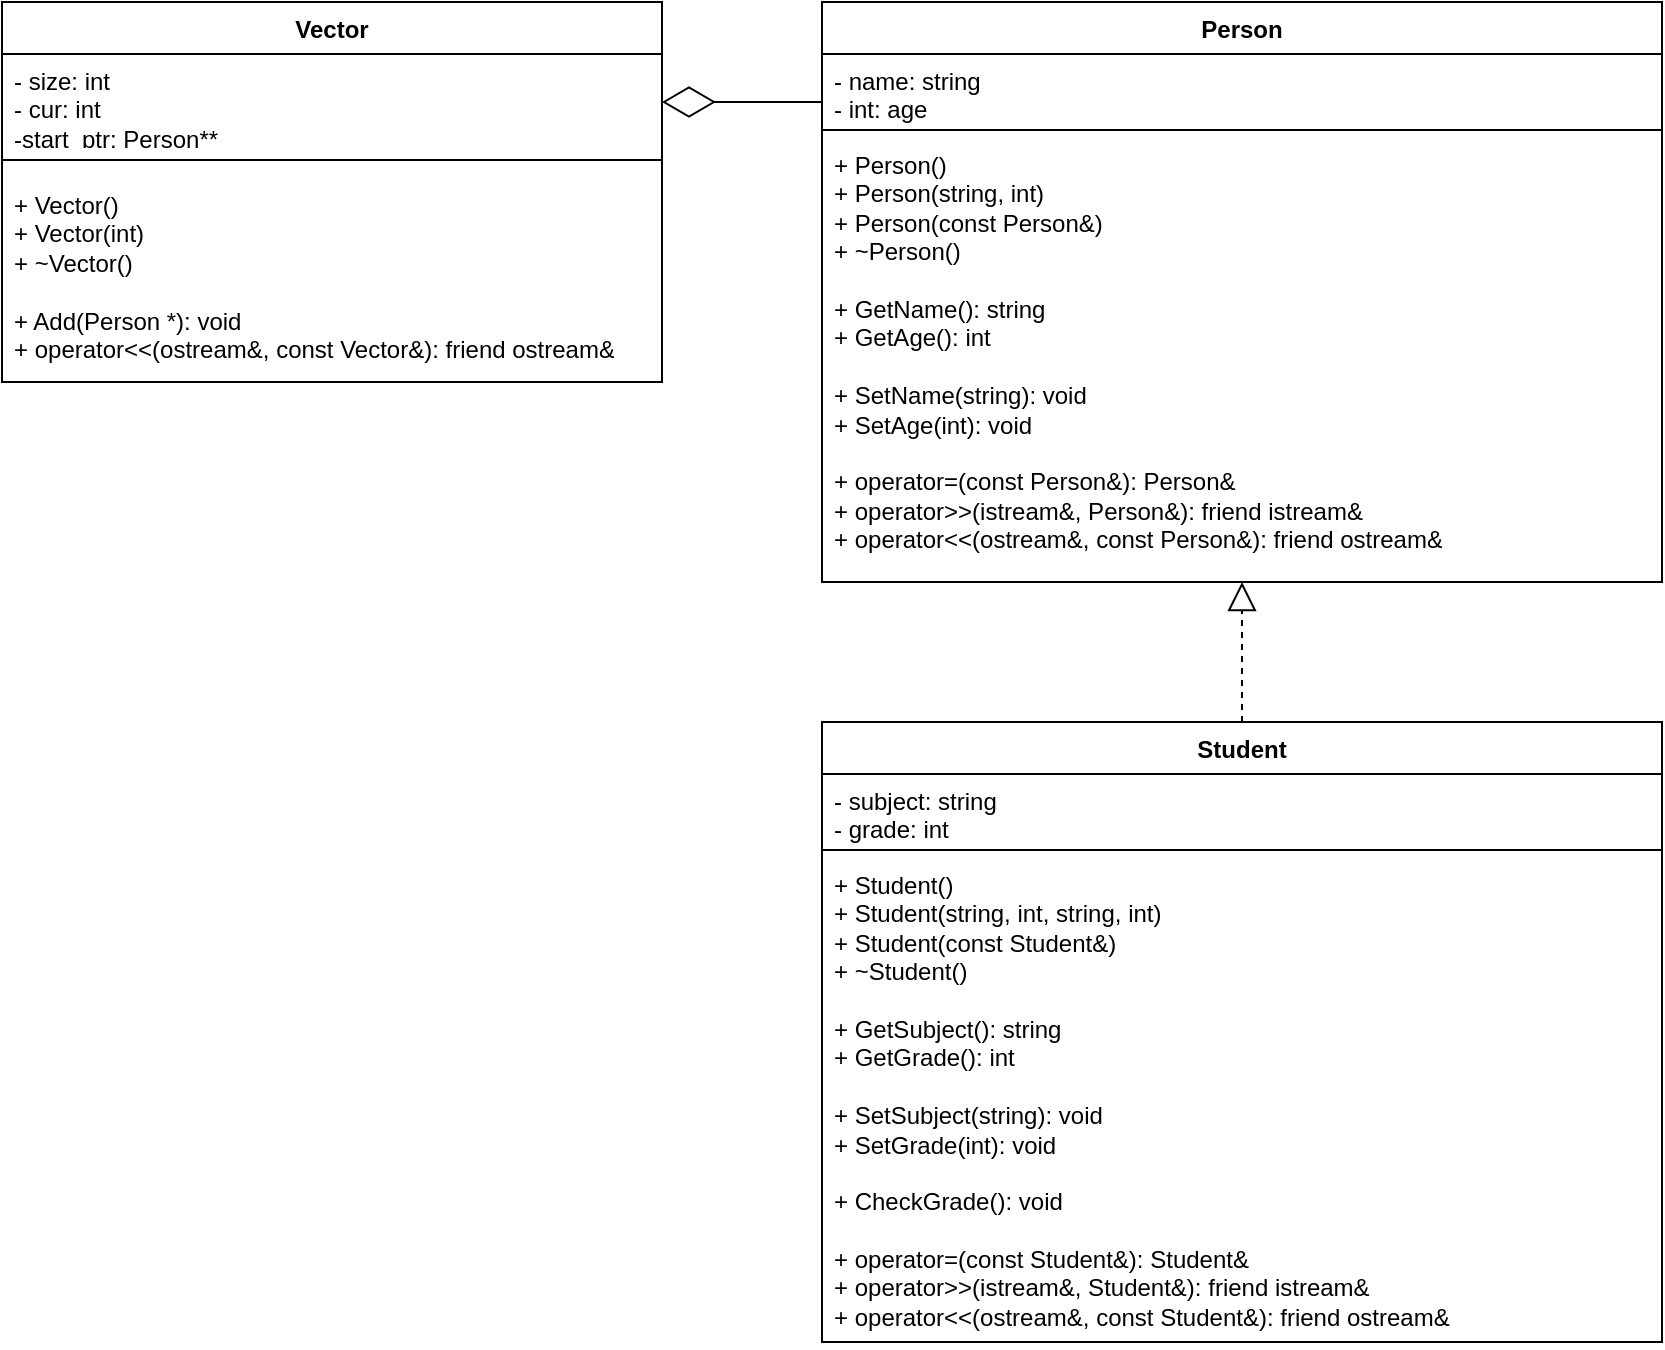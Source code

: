 <mxfile version="24.2.5" type="device">
  <diagram name="Страница — 1" id="UGgssVRaf6yeg5YpuxeJ">
    <mxGraphModel dx="2176" dy="2386" grid="1" gridSize="10" guides="1" tooltips="1" connect="1" arrows="1" fold="1" page="1" pageScale="1" pageWidth="827" pageHeight="1169" math="0" shadow="0">
      <root>
        <mxCell id="0" />
        <mxCell id="1" parent="0" />
        <mxCell id="FUp5SoC3ctOy4zWgLU7d-1" value="Person" style="swimlane;fontStyle=1;align=center;verticalAlign=top;childLayout=stackLayout;horizontal=1;startSize=26;horizontalStack=0;resizeParent=1;resizeParentMax=0;resizeLast=0;collapsible=1;marginBottom=0;whiteSpace=wrap;html=1;" parent="1" vertex="1">
          <mxGeometry x="170" y="360" width="420" height="290" as="geometry" />
        </mxCell>
        <mxCell id="FUp5SoC3ctOy4zWgLU7d-2" value="- name: string&lt;div&gt;- int: age&lt;/div&gt;" style="text;strokeColor=none;fillColor=none;align=left;verticalAlign=top;spacingLeft=4;spacingRight=4;overflow=hidden;rotatable=0;points=[[0,0.5],[1,0.5]];portConstraint=eastwest;whiteSpace=wrap;html=1;" parent="FUp5SoC3ctOy4zWgLU7d-1" vertex="1">
          <mxGeometry y="26" width="420" height="34" as="geometry" />
        </mxCell>
        <mxCell id="FUp5SoC3ctOy4zWgLU7d-3" value="" style="line;strokeWidth=1;fillColor=none;align=left;verticalAlign=middle;spacingTop=-1;spacingLeft=3;spacingRight=3;rotatable=0;labelPosition=right;points=[];portConstraint=eastwest;strokeColor=inherit;" parent="FUp5SoC3ctOy4zWgLU7d-1" vertex="1">
          <mxGeometry y="60" width="420" height="8" as="geometry" />
        </mxCell>
        <mxCell id="FUp5SoC3ctOy4zWgLU7d-4" value="&lt;div&gt;+ Person()&lt;/div&gt;&lt;div&gt;+ Person(string, int)&lt;/div&gt;&lt;div&gt;+ Person(const Person&amp;amp;)&lt;/div&gt;&lt;div&gt;+ ~Person()&lt;/div&gt;&lt;div&gt;&lt;br&gt;&lt;/div&gt;&lt;div&gt;+ GetName():&amp;nbsp;&lt;span style=&quot;background-color: initial;&quot;&gt;string&lt;/span&gt;&lt;/div&gt;&lt;div&gt;+ GetAge():&amp;nbsp;&lt;span style=&quot;background-color: initial;&quot;&gt;int&lt;/span&gt;&lt;/div&gt;&lt;div&gt;&lt;br&gt;&lt;/div&gt;&lt;div&gt;+ SetName(string):&amp;nbsp;&lt;span style=&quot;background-color: initial;&quot;&gt;void&lt;/span&gt;&lt;/div&gt;&lt;div&gt;+ SetAge(int):&amp;nbsp;&lt;span style=&quot;background-color: initial;&quot;&gt;void&lt;/span&gt;&lt;/div&gt;&lt;div&gt;&lt;br&gt;&lt;/div&gt;&lt;div&gt;+ operator=(const Person&amp;amp;):&amp;nbsp;&lt;span style=&quot;background-color: initial;&quot;&gt;Person&amp;amp;&lt;/span&gt;&lt;/div&gt;&lt;div&gt;+ operator&amp;gt;&amp;gt;(istream&amp;amp;, Person&amp;amp;):&amp;nbsp;&lt;span style=&quot;background-color: initial;&quot;&gt;friend istream&amp;amp;&lt;/span&gt;&lt;/div&gt;&lt;div&gt;+ operator&amp;lt;&amp;lt;(ostream&amp;amp;, const Person&amp;amp;):&amp;nbsp;&lt;span style=&quot;background-color: initial;&quot;&gt;friend ostream&amp;amp;&lt;/span&gt;&lt;/div&gt;" style="text;strokeColor=none;fillColor=none;align=left;verticalAlign=top;spacingLeft=4;spacingRight=4;overflow=hidden;rotatable=0;points=[[0,0.5],[1,0.5]];portConstraint=eastwest;whiteSpace=wrap;html=1;" parent="FUp5SoC3ctOy4zWgLU7d-1" vertex="1">
          <mxGeometry y="68" width="420" height="222" as="geometry" />
        </mxCell>
        <mxCell id="FUp5SoC3ctOy4zWgLU7d-5" value="Student" style="swimlane;fontStyle=1;align=center;verticalAlign=top;childLayout=stackLayout;horizontal=1;startSize=26;horizontalStack=0;resizeParent=1;resizeParentMax=0;resizeLast=0;collapsible=1;marginBottom=0;whiteSpace=wrap;html=1;" parent="1" vertex="1">
          <mxGeometry x="170" y="720" width="420" height="310" as="geometry" />
        </mxCell>
        <mxCell id="FUp5SoC3ctOy4zWgLU7d-6" value="- subject: string&lt;div&gt;- grade: int&lt;/div&gt;" style="text;strokeColor=none;fillColor=none;align=left;verticalAlign=top;spacingLeft=4;spacingRight=4;overflow=hidden;rotatable=0;points=[[0,0.5],[1,0.5]];portConstraint=eastwest;whiteSpace=wrap;html=1;" parent="FUp5SoC3ctOy4zWgLU7d-5" vertex="1">
          <mxGeometry y="26" width="420" height="34" as="geometry" />
        </mxCell>
        <mxCell id="FUp5SoC3ctOy4zWgLU7d-7" value="" style="line;strokeWidth=1;fillColor=none;align=left;verticalAlign=middle;spacingTop=-1;spacingLeft=3;spacingRight=3;rotatable=0;labelPosition=right;points=[];portConstraint=eastwest;strokeColor=inherit;" parent="FUp5SoC3ctOy4zWgLU7d-5" vertex="1">
          <mxGeometry y="60" width="420" height="8" as="geometry" />
        </mxCell>
        <mxCell id="FUp5SoC3ctOy4zWgLU7d-8" value="&lt;div&gt;+ Student()&lt;/div&gt;&lt;div&gt;+ Student(string, int, string, int)&lt;/div&gt;&lt;div&gt;+ Student(const Student&amp;amp;)&lt;/div&gt;&lt;div&gt;+ ~Student()&lt;/div&gt;&lt;div&gt;&lt;br&gt;&lt;/div&gt;&lt;div&gt;+ GetSubject():&amp;nbsp;&lt;span style=&quot;background-color: initial;&quot;&gt;string&lt;/span&gt;&lt;/div&gt;&lt;div&gt;+ GetGrade():&lt;span style=&quot;background-color: initial;&quot;&gt;&amp;nbsp;&lt;/span&gt;&lt;span style=&quot;background-color: initial;&quot;&gt;int&lt;/span&gt;&lt;/div&gt;&lt;div&gt;&lt;br&gt;&lt;/div&gt;&lt;div&gt;+ SetSubject(string):&lt;span style=&quot;background-color: initial;&quot;&gt;&amp;nbsp;&lt;/span&gt;&lt;span style=&quot;background-color: initial;&quot;&gt;void&lt;/span&gt;&lt;/div&gt;&lt;div&gt;+ SetGrade(int):&lt;span style=&quot;background-color: initial;&quot;&gt;&amp;nbsp;&lt;/span&gt;&lt;span style=&quot;background-color: initial;&quot;&gt;void&lt;/span&gt;&lt;/div&gt;&lt;div&gt;&lt;br&gt;&lt;/div&gt;&lt;div&gt;+ CheckGrade():&lt;span style=&quot;background-color: initial;&quot;&gt;&amp;nbsp;&lt;/span&gt;&lt;span style=&quot;background-color: initial;&quot;&gt;void&lt;/span&gt;&lt;/div&gt;&lt;div&gt;&lt;br&gt;&lt;/div&gt;&lt;div&gt;+ operator=(const Student&amp;amp;):&lt;span style=&quot;background-color: initial;&quot;&gt;&amp;nbsp;&lt;/span&gt;&lt;span style=&quot;background-color: initial;&quot;&gt;Student&amp;amp;&lt;/span&gt;&lt;/div&gt;&lt;div&gt;+ operator&amp;gt;&amp;gt;(istream&amp;amp;, Student&amp;amp;):&lt;span style=&quot;background-color: initial;&quot;&gt;&amp;nbsp;&lt;/span&gt;&lt;span style=&quot;background-color: initial;&quot;&gt;friend istream&amp;amp;&lt;/span&gt;&lt;/div&gt;&lt;div&gt;+ operator&amp;lt;&amp;lt;(ostream&amp;amp;, const Student&amp;amp;):&lt;span style=&quot;background-color: initial;&quot;&gt;&amp;nbsp;&lt;/span&gt;&lt;span style=&quot;background-color: initial;&quot;&gt;friend ostream&amp;amp;&lt;/span&gt;&lt;/div&gt;" style="text;strokeColor=none;fillColor=none;align=left;verticalAlign=top;spacingLeft=4;spacingRight=4;overflow=hidden;rotatable=0;points=[[0,0.5],[1,0.5]];portConstraint=eastwest;whiteSpace=wrap;html=1;" parent="FUp5SoC3ctOy4zWgLU7d-5" vertex="1">
          <mxGeometry y="68" width="420" height="242" as="geometry" />
        </mxCell>
        <mxCell id="FUp5SoC3ctOy4zWgLU7d-9" value="" style="endArrow=block;dashed=1;endFill=0;endSize=12;html=1;rounded=0;exitX=0.5;exitY=0;exitDx=0;exitDy=0;" parent="1" source="FUp5SoC3ctOy4zWgLU7d-5" edge="1">
          <mxGeometry width="160" relative="1" as="geometry">
            <mxPoint x="270" y="650" as="sourcePoint" />
            <mxPoint x="380" y="650" as="targetPoint" />
          </mxGeometry>
        </mxCell>
        <mxCell id="Ufi74pXc2_S6HFB5Gtsz-1" value="" style="endArrow=diamondThin;endFill=0;endSize=24;html=1;rounded=0;entryX=1;entryY=0.5;entryDx=0;entryDy=0;exitX=0;exitY=0.25;exitDx=0;exitDy=0;" edge="1" parent="1">
          <mxGeometry width="160" relative="1" as="geometry">
            <mxPoint x="170" y="410" as="sourcePoint" />
            <mxPoint x="90" y="410" as="targetPoint" />
          </mxGeometry>
        </mxCell>
        <mxCell id="Ufi74pXc2_S6HFB5Gtsz-2" value="Vector" style="swimlane;fontStyle=1;align=center;verticalAlign=top;childLayout=stackLayout;horizontal=1;startSize=26;horizontalStack=0;resizeParent=1;resizeParentMax=0;resizeLast=0;collapsible=1;marginBottom=0;whiteSpace=wrap;html=1;" vertex="1" parent="1">
          <mxGeometry x="-240" y="360" width="330" height="190" as="geometry" />
        </mxCell>
        <mxCell id="Ufi74pXc2_S6HFB5Gtsz-3" value="- size: int&lt;div&gt;- cur: int&lt;/div&gt;&lt;div&gt;-start_ptr: Person**&lt;/div&gt;" style="text;strokeColor=none;fillColor=none;align=left;verticalAlign=top;spacingLeft=4;spacingRight=4;overflow=hidden;rotatable=0;points=[[0,0.5],[1,0.5]];portConstraint=eastwest;whiteSpace=wrap;html=1;" vertex="1" parent="Ufi74pXc2_S6HFB5Gtsz-2">
          <mxGeometry y="26" width="330" height="44" as="geometry" />
        </mxCell>
        <mxCell id="Ufi74pXc2_S6HFB5Gtsz-4" value="" style="line;strokeWidth=1;fillColor=none;align=left;verticalAlign=middle;spacingTop=-1;spacingLeft=3;spacingRight=3;rotatable=0;labelPosition=right;points=[];portConstraint=eastwest;strokeColor=inherit;" vertex="1" parent="Ufi74pXc2_S6HFB5Gtsz-2">
          <mxGeometry y="70" width="330" height="18" as="geometry" />
        </mxCell>
        <mxCell id="Ufi74pXc2_S6HFB5Gtsz-5" value="+ Vector()&lt;div&gt;+ Vector(int)&lt;/div&gt;&lt;div&gt;+ ~Vector()&lt;/div&gt;&lt;div&gt;&lt;br&gt;&lt;/div&gt;&lt;div&gt;+ Add(Person *): void&lt;/div&gt;&lt;div&gt;+ operator&amp;lt;&amp;lt;(ostream&amp;amp;, const Vector&amp;amp;): friend ostream&amp;amp;&lt;/div&gt;" style="text;strokeColor=none;fillColor=none;align=left;verticalAlign=top;spacingLeft=4;spacingRight=4;overflow=hidden;rotatable=0;points=[[0,0.5],[1,0.5]];portConstraint=eastwest;whiteSpace=wrap;html=1;" vertex="1" parent="Ufi74pXc2_S6HFB5Gtsz-2">
          <mxGeometry y="88" width="330" height="102" as="geometry" />
        </mxCell>
      </root>
    </mxGraphModel>
  </diagram>
</mxfile>
